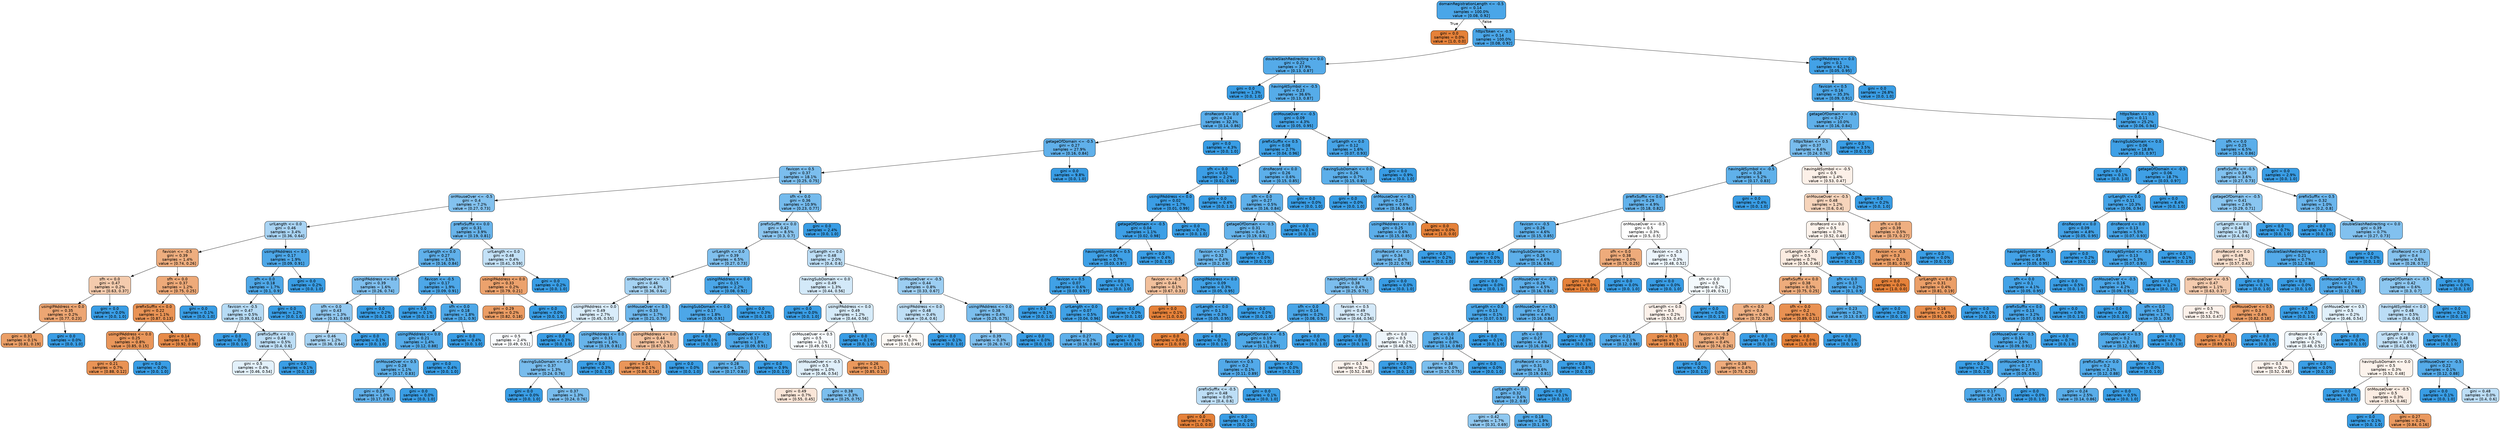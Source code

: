 digraph Tree {
node [shape=box, style="filled, rounded", color="black", fontname=helvetica] ;
edge [fontname=helvetica] ;
0 [label="domainRegistrationLength <= -0.5\ngini = 0.14\nsamples = 100.0%\nvalue = [0.08, 0.92]", fillcolor="#399de5e9"] ;
1 [label="gini = 0.0\nsamples = 0.0%\nvalue = [1.0, 0.0]", fillcolor="#e58139ff"] ;
0 -> 1 [labeldistance=2.5, labelangle=45, headlabel="True"] ;
2 [label="httpsToken <= -0.5\ngini = 0.14\nsamples = 100.0%\nvalue = [0.08, 0.92]", fillcolor="#399de5e9"] ;
0 -> 2 [labeldistance=2.5, labelangle=-45, headlabel="False"] ;
3 [label="doubleSlashRedirecting <= 0.0\ngini = 0.22\nsamples = 37.9%\nvalue = [0.13, 0.87]", fillcolor="#399de5da"] ;
2 -> 3 ;
4 [label="gini = 0.0\nsamples = 1.3%\nvalue = [0.0, 1.0]", fillcolor="#399de5ff"] ;
3 -> 4 ;
5 [label="havingAtSymbol <= -0.5\ngini = 0.23\nsamples = 36.6%\nvalue = [0.13, 0.87]", fillcolor="#399de5d9"] ;
3 -> 5 ;
6 [label="dnsRecord <= 0.0\ngini = 0.24\nsamples = 32.3%\nvalue = [0.14, 0.86]", fillcolor="#399de5d5"] ;
5 -> 6 ;
7 [label="getageOfDomain <= -0.5\ngini = 0.27\nsamples = 27.9%\nvalue = [0.16, 0.84]", fillcolor="#399de5cd"] ;
6 -> 7 ;
8 [label="favicon <= 0.5\ngini = 0.37\nsamples = 18.1%\nvalue = [0.25, 0.75]", fillcolor="#399de5aa"] ;
7 -> 8 ;
9 [label="onMouseOver <= -0.5\ngini = 0.4\nsamples = 7.2%\nvalue = [0.27, 0.73]", fillcolor="#399de59f"] ;
8 -> 9 ;
10 [label="urlLength <= 0.0\ngini = 0.46\nsamples = 3.4%\nvalue = [0.36, 0.64]", fillcolor="#399de56e"] ;
9 -> 10 ;
11 [label="favicon <= -0.5\ngini = 0.39\nsamples = 1.4%\nvalue = [0.74, 0.26]", fillcolor="#e58139a4"] ;
10 -> 11 ;
12 [label="sfh <= 0.0\ngini = 0.47\nsamples = 0.2%\nvalue = [0.63, 0.37]", fillcolor="#e5813969"] ;
11 -> 12 ;
13 [label="usingIPAddress <= 0.0\ngini = 0.35\nsamples = 0.2%\nvalue = [0.77, 0.23]", fillcolor="#e58139b4"] ;
12 -> 13 ;
14 [label="gini = 0.31\nsamples = 0.1%\nvalue = [0.81, 0.19]", fillcolor="#e58139c3"] ;
13 -> 14 ;
15 [label="gini = 0.0\nsamples = 0.0%\nvalue = [0.0, 1.0]", fillcolor="#399de5ff"] ;
13 -> 15 ;
16 [label="gini = 0.0\nsamples = 0.0%\nvalue = [0.0, 1.0]", fillcolor="#399de5ff"] ;
12 -> 16 ;
17 [label="sfh <= 0.0\ngini = 0.37\nsamples = 1.2%\nvalue = [0.75, 0.25]", fillcolor="#e58139ac"] ;
11 -> 17 ;
18 [label="prefixSuffix <= 0.0\ngini = 0.22\nsamples = 1.1%\nvalue = [0.87, 0.13]", fillcolor="#e58139da"] ;
17 -> 18 ;
19 [label="usingIPAddress <= 0.0\ngini = 0.25\nsamples = 0.8%\nvalue = [0.85, 0.15]", fillcolor="#e58139d3"] ;
18 -> 19 ;
20 [label="gini = 0.21\nsamples = 0.7%\nvalue = [0.88, 0.12]", fillcolor="#e58139db"] ;
19 -> 20 ;
21 [label="gini = 0.0\nsamples = 0.0%\nvalue = [0.0, 1.0]", fillcolor="#399de5ff"] ;
19 -> 21 ;
22 [label="gini = 0.14\nsamples = 0.3%\nvalue = [0.92, 0.08]", fillcolor="#e58139ea"] ;
18 -> 22 ;
23 [label="gini = 0.0\nsamples = 0.1%\nvalue = [0.0, 1.0]", fillcolor="#399de5ff"] ;
17 -> 23 ;
24 [label="usingIPAddress <= 0.0\ngini = 0.17\nsamples = 1.9%\nvalue = [0.09, 0.91]", fillcolor="#399de5e5"] ;
10 -> 24 ;
25 [label="sfh <= 0.0\ngini = 0.18\nsamples = 1.7%\nvalue = [0.1, 0.9]", fillcolor="#399de5e2"] ;
24 -> 25 ;
26 [label="favicon <= -0.5\ngini = 0.47\nsamples = 0.5%\nvalue = [0.39, 0.61]", fillcolor="#399de55e"] ;
25 -> 26 ;
27 [label="gini = 0.0\nsamples = 0.0%\nvalue = [0.0, 1.0]", fillcolor="#399de5ff"] ;
26 -> 27 ;
28 [label="prefixSuffix <= 0.0\ngini = 0.48\nsamples = 0.5%\nvalue = [0.4, 0.6]", fillcolor="#399de555"] ;
26 -> 28 ;
29 [label="gini = 0.5\nsamples = 0.4%\nvalue = [0.46, 0.54]", fillcolor="#399de524"] ;
28 -> 29 ;
30 [label="gini = 0.0\nsamples = 0.1%\nvalue = [0.0, 1.0]", fillcolor="#399de5ff"] ;
28 -> 30 ;
31 [label="gini = 0.0\nsamples = 1.2%\nvalue = [0.0, 1.0]", fillcolor="#399de5ff"] ;
25 -> 31 ;
32 [label="gini = 0.0\nsamples = 0.2%\nvalue = [0.0, 1.0]", fillcolor="#399de5ff"] ;
24 -> 32 ;
33 [label="prefixSuffix <= 0.0\ngini = 0.31\nsamples = 3.9%\nvalue = [0.19, 0.81]", fillcolor="#399de5c2"] ;
9 -> 33 ;
34 [label="urlLength <= 0.0\ngini = 0.27\nsamples = 3.5%\nvalue = [0.16, 0.84]", fillcolor="#399de5cd"] ;
33 -> 34 ;
35 [label="usingIPAddress <= 0.0\ngini = 0.39\nsamples = 1.6%\nvalue = [0.26, 0.74]", fillcolor="#399de5a5"] ;
34 -> 35 ;
36 [label="sfh <= 0.0\ngini = 0.43\nsamples = 1.3%\nvalue = [0.31, 0.69]", fillcolor="#399de58c"] ;
35 -> 36 ;
37 [label="gini = 0.46\nsamples = 1.2%\nvalue = [0.36, 0.64]", fillcolor="#399de571"] ;
36 -> 37 ;
38 [label="gini = 0.0\nsamples = 0.1%\nvalue = [0.0, 1.0]", fillcolor="#399de5ff"] ;
36 -> 38 ;
39 [label="gini = 0.0\nsamples = 0.2%\nvalue = [0.0, 1.0]", fillcolor="#399de5ff"] ;
35 -> 39 ;
40 [label="favicon <= -0.5\ngini = 0.17\nsamples = 1.9%\nvalue = [0.09, 0.91]", fillcolor="#399de5e5"] ;
34 -> 40 ;
41 [label="gini = 0.0\nsamples = 0.1%\nvalue = [0.0, 1.0]", fillcolor="#399de5ff"] ;
40 -> 41 ;
42 [label="sfh <= 0.0\ngini = 0.18\nsamples = 1.8%\nvalue = [0.1, 0.9]", fillcolor="#399de5e3"] ;
40 -> 42 ;
43 [label="usingIPAddress <= 0.0\ngini = 0.21\nsamples = 1.4%\nvalue = [0.12, 0.88]", fillcolor="#399de5db"] ;
42 -> 43 ;
44 [label="onMouseOver <= 0.5\ngini = 0.28\nsamples = 1.1%\nvalue = [0.17, 0.83]", fillcolor="#399de5cc"] ;
43 -> 44 ;
45 [label="gini = 0.29\nsamples = 1.0%\nvalue = [0.17, 0.83]", fillcolor="#399de5ca"] ;
44 -> 45 ;
46 [label="gini = 0.0\nsamples = 0.0%\nvalue = [0.0, 1.0]", fillcolor="#399de5ff"] ;
44 -> 46 ;
47 [label="gini = 0.0\nsamples = 0.4%\nvalue = [0.0, 1.0]", fillcolor="#399de5ff"] ;
43 -> 47 ;
48 [label="gini = 0.0\nsamples = 0.4%\nvalue = [0.0, 1.0]", fillcolor="#399de5ff"] ;
42 -> 48 ;
49 [label="urlLength <= 0.0\ngini = 0.48\nsamples = 0.4%\nvalue = [0.41, 0.59]", fillcolor="#399de54d"] ;
33 -> 49 ;
50 [label="usingIPAddress <= 0.0\ngini = 0.33\nsamples = 0.2%\nvalue = [0.79, 0.21]", fillcolor="#e58139bc"] ;
49 -> 50 ;
51 [label="gini = 0.29\nsamples = 0.2%\nvalue = [0.82, 0.18]", fillcolor="#e58139c8"] ;
50 -> 51 ;
52 [label="gini = 0.0\nsamples = 0.0%\nvalue = [0.0, 1.0]", fillcolor="#399de5ff"] ;
50 -> 52 ;
53 [label="gini = 0.0\nsamples = 0.2%\nvalue = [0.0, 1.0]", fillcolor="#399de5ff"] ;
49 -> 53 ;
54 [label="sfh <= 0.0\ngini = 0.36\nsamples = 10.9%\nvalue = [0.23, 0.77]", fillcolor="#399de5b1"] ;
8 -> 54 ;
55 [label="prefixSuffix <= 0.0\ngini = 0.42\nsamples = 8.5%\nvalue = [0.3, 0.7]", fillcolor="#399de594"] ;
54 -> 55 ;
56 [label="urlLength <= 0.0\ngini = 0.39\nsamples = 6.5%\nvalue = [0.27, 0.73]", fillcolor="#399de5a3"] ;
55 -> 56 ;
57 [label="onMouseOver <= -0.5\ngini = 0.46\nsamples = 4.3%\nvalue = [0.36, 0.64]", fillcolor="#399de572"] ;
56 -> 57 ;
58 [label="usingIPAddress <= 0.0\ngini = 0.49\nsamples = 2.7%\nvalue = [0.45, 0.55]", fillcolor="#399de530"] ;
57 -> 58 ;
59 [label="gini = 0.5\nsamples = 2.4%\nvalue = [0.49, 0.51]", fillcolor="#399de506"] ;
58 -> 59 ;
60 [label="gini = 0.0\nsamples = 0.3%\nvalue = [0.0, 1.0]", fillcolor="#399de5ff"] ;
58 -> 60 ;
61 [label="onMouseOver <= 0.5\ngini = 0.33\nsamples = 1.7%\nvalue = [0.21, 0.79]", fillcolor="#399de5ba"] ;
57 -> 61 ;
62 [label="usingIPAddress <= 0.0\ngini = 0.31\nsamples = 1.6%\nvalue = [0.19, 0.81]", fillcolor="#399de5c2"] ;
61 -> 62 ;
63 [label="havingSubDomain <= 0.0\ngini = 0.37\nsamples = 1.3%\nvalue = [0.24, 0.76]", fillcolor="#399de5ad"] ;
62 -> 63 ;
64 [label="gini = 0.0\nsamples = 0.0%\nvalue = [0.0, 1.0]", fillcolor="#399de5ff"] ;
63 -> 64 ;
65 [label="gini = 0.37\nsamples = 1.3%\nvalue = [0.24, 0.76]", fillcolor="#399de5ad"] ;
63 -> 65 ;
66 [label="gini = 0.0\nsamples = 0.3%\nvalue = [0.0, 1.0]", fillcolor="#399de5ff"] ;
62 -> 66 ;
67 [label="usingIPAddress <= 0.0\ngini = 0.44\nsamples = 0.1%\nvalue = [0.67, 0.33]", fillcolor="#e581397f"] ;
61 -> 67 ;
68 [label="gini = 0.24\nsamples = 0.1%\nvalue = [0.86, 0.14]", fillcolor="#e58139d4"] ;
67 -> 68 ;
69 [label="gini = 0.0\nsamples = 0.0%\nvalue = [0.0, 1.0]", fillcolor="#399de5ff"] ;
67 -> 69 ;
70 [label="usingIPAddress <= 0.0\ngini = 0.15\nsamples = 2.2%\nvalue = [0.08, 0.92]", fillcolor="#399de5e9"] ;
56 -> 70 ;
71 [label="havingSubDomain <= 0.0\ngini = 0.17\nsamples = 1.8%\nvalue = [0.09, 0.91]", fillcolor="#399de5e5"] ;
70 -> 71 ;
72 [label="gini = 0.0\nsamples = 0.0%\nvalue = [0.0, 1.0]", fillcolor="#399de5ff"] ;
71 -> 72 ;
73 [label="onMouseOver <= -0.5\ngini = 0.17\nsamples = 1.8%\nvalue = [0.09, 0.91]", fillcolor="#399de5e4"] ;
71 -> 73 ;
74 [label="gini = 0.28\nsamples = 1.0%\nvalue = [0.17, 0.83]", fillcolor="#399de5cc"] ;
73 -> 74 ;
75 [label="gini = 0.0\nsamples = 0.9%\nvalue = [0.0, 1.0]", fillcolor="#399de5ff"] ;
73 -> 75 ;
76 [label="gini = 0.0\nsamples = 0.3%\nvalue = [0.0, 1.0]", fillcolor="#399de5ff"] ;
70 -> 76 ;
77 [label="urlLength <= 0.0\ngini = 0.48\nsamples = 2.0%\nvalue = [0.4, 0.6]", fillcolor="#399de555"] ;
55 -> 77 ;
78 [label="havingSubDomain <= 0.0\ngini = 0.49\nsamples = 1.3%\nvalue = [0.44, 0.56]", fillcolor="#399de538"] ;
77 -> 78 ;
79 [label="gini = 0.0\nsamples = 0.0%\nvalue = [0.0, 1.0]", fillcolor="#399de5ff"] ;
78 -> 79 ;
80 [label="usingIPAddress <= 0.0\ngini = 0.49\nsamples = 1.2%\nvalue = [0.44, 0.56]", fillcolor="#399de534"] ;
78 -> 80 ;
81 [label="onMouseOver <= 0.5\ngini = 0.5\nsamples = 1.1%\nvalue = [0.49, 0.51]", fillcolor="#399de50a"] ;
80 -> 81 ;
82 [label="onMouseOver <= -0.5\ngini = 0.5\nsamples = 1.0%\nvalue = [0.46, 0.54]", fillcolor="#399de529"] ;
81 -> 82 ;
83 [label="gini = 0.49\nsamples = 0.7%\nvalue = [0.55, 0.45]", fillcolor="#e5813931"] ;
82 -> 83 ;
84 [label="gini = 0.38\nsamples = 0.3%\nvalue = [0.25, 0.75]", fillcolor="#399de5aa"] ;
82 -> 84 ;
85 [label="gini = 0.26\nsamples = 0.1%\nvalue = [0.85, 0.15]", fillcolor="#e58139d1"] ;
81 -> 85 ;
86 [label="gini = 0.0\nsamples = 0.1%\nvalue = [0.0, 1.0]", fillcolor="#399de5ff"] ;
80 -> 86 ;
87 [label="onMouseOver <= -0.5\ngini = 0.44\nsamples = 0.8%\nvalue = [0.33, 0.67]", fillcolor="#399de57f"] ;
77 -> 87 ;
88 [label="usingIPAddress <= 0.0\ngini = 0.48\nsamples = 0.4%\nvalue = [0.4, 0.6]", fillcolor="#399de552"] ;
87 -> 88 ;
89 [label="gini = 0.5\nsamples = 0.3%\nvalue = [0.51, 0.49]", fillcolor="#e581390c"] ;
88 -> 89 ;
90 [label="gini = 0.0\nsamples = 0.1%\nvalue = [0.0, 1.0]", fillcolor="#399de5ff"] ;
88 -> 90 ;
91 [label="usingIPAddress <= 0.0\ngini = 0.38\nsamples = 0.4%\nvalue = [0.25, 0.75]", fillcolor="#399de5aa"] ;
87 -> 91 ;
92 [label="gini = 0.39\nsamples = 0.3%\nvalue = [0.26, 0.74]", fillcolor="#399de5a5"] ;
91 -> 92 ;
93 [label="gini = 0.0\nsamples = 0.0%\nvalue = [0.0, 1.0]", fillcolor="#399de5ff"] ;
91 -> 93 ;
94 [label="gini = 0.0\nsamples = 2.4%\nvalue = [0.0, 1.0]", fillcolor="#399de5ff"] ;
54 -> 94 ;
95 [label="gini = 0.0\nsamples = 9.8%\nvalue = [0.0, 1.0]", fillcolor="#399de5ff"] ;
7 -> 95 ;
96 [label="gini = 0.0\nsamples = 4.3%\nvalue = [0.0, 1.0]", fillcolor="#399de5ff"] ;
6 -> 96 ;
97 [label="onMouseOver <= -0.5\ngini = 0.09\nsamples = 4.3%\nvalue = [0.05, 0.95]", fillcolor="#399de5f2"] ;
5 -> 97 ;
98 [label="prefixSuffix <= 0.5\ngini = 0.08\nsamples = 2.7%\nvalue = [0.04, 0.96]", fillcolor="#399de5f5"] ;
97 -> 98 ;
99 [label="sfh <= 0.0\ngini = 0.02\nsamples = 2.2%\nvalue = [0.01, 0.99]", fillcolor="#399de5fc"] ;
98 -> 99 ;
100 [label="usingIPAddress <= 0.0\ngini = 0.02\nsamples = 1.7%\nvalue = [0.01, 0.99]", fillcolor="#399de5fc"] ;
99 -> 100 ;
101 [label="getageOfDomain <= -0.5\ngini = 0.04\nsamples = 1.1%\nvalue = [0.02, 0.98]", fillcolor="#399de5fa"] ;
100 -> 101 ;
102 [label="havingAtSymbol <= 0.5\ngini = 0.06\nsamples = 0.7%\nvalue = [0.03, 0.97]", fillcolor="#399de5f7"] ;
101 -> 102 ;
103 [label="favicon <= 0.5\ngini = 0.07\nsamples = 0.6%\nvalue = [0.03, 0.97]", fillcolor="#399de5f6"] ;
102 -> 103 ;
104 [label="gini = 0.0\nsamples = 0.1%\nvalue = [0.0, 1.0]", fillcolor="#399de5ff"] ;
103 -> 104 ;
105 [label="urlLength <= 0.0\ngini = 0.07\nsamples = 0.5%\nvalue = [0.04, 0.96]", fillcolor="#399de5f5"] ;
103 -> 105 ;
106 [label="gini = 0.27\nsamples = 0.2%\nvalue = [0.16, 0.84]", fillcolor="#399de5cf"] ;
105 -> 106 ;
107 [label="gini = 0.0\nsamples = 0.4%\nvalue = [0.0, 1.0]", fillcolor="#399de5ff"] ;
105 -> 107 ;
108 [label="gini = 0.0\nsamples = 0.1%\nvalue = [0.0, 1.0]", fillcolor="#399de5ff"] ;
102 -> 108 ;
109 [label="gini = 0.0\nsamples = 0.4%\nvalue = [0.0, 1.0]", fillcolor="#399de5ff"] ;
101 -> 109 ;
110 [label="gini = 0.0\nsamples = 0.7%\nvalue = [0.0, 1.0]", fillcolor="#399de5ff"] ;
100 -> 110 ;
111 [label="gini = 0.0\nsamples = 0.4%\nvalue = [0.0, 1.0]", fillcolor="#399de5ff"] ;
99 -> 111 ;
112 [label="dnsRecord <= 0.0\ngini = 0.26\nsamples = 0.6%\nvalue = [0.15, 0.85]", fillcolor="#399de5d1"] ;
98 -> 112 ;
113 [label="sfh <= 0.0\ngini = 0.27\nsamples = 0.5%\nvalue = [0.16, 0.84]", fillcolor="#399de5ce"] ;
112 -> 113 ;
114 [label="getageOfDomain <= -0.5\ngini = 0.31\nsamples = 0.4%\nvalue = [0.19, 0.81]", fillcolor="#399de5c3"] ;
113 -> 114 ;
115 [label="favicon <= 0.5\ngini = 0.32\nsamples = 0.4%\nvalue = [0.2, 0.8]", fillcolor="#399de5be"] ;
114 -> 115 ;
116 [label="favicon <= -0.5\ngini = 0.44\nsamples = 0.1%\nvalue = [0.67, 0.33]", fillcolor="#e581397f"] ;
115 -> 116 ;
117 [label="gini = 0.0\nsamples = 0.0%\nvalue = [0.0, 1.0]", fillcolor="#399de5ff"] ;
116 -> 117 ;
118 [label="gini = 0.0\nsamples = 0.1%\nvalue = [1.0, 0.0]", fillcolor="#e58139ff"] ;
116 -> 118 ;
119 [label="usingIPAddress <= 0.0\ngini = 0.09\nsamples = 0.3%\nvalue = [0.05, 0.95]", fillcolor="#399de5f3"] ;
115 -> 119 ;
120 [label="urlLength <= 0.0\ngini = 0.1\nsamples = 0.3%\nvalue = [0.05, 0.95]", fillcolor="#399de5f1"] ;
119 -> 120 ;
121 [label="gini = 0.0\nsamples = 0.0%\nvalue = [1.0, 0.0]", fillcolor="#e58139ff"] ;
120 -> 121 ;
122 [label="gini = 0.0\nsamples = 0.2%\nvalue = [0.0, 1.0]", fillcolor="#399de5ff"] ;
120 -> 122 ;
123 [label="gini = 0.0\nsamples = 0.0%\nvalue = [0.0, 1.0]", fillcolor="#399de5ff"] ;
119 -> 123 ;
124 [label="gini = 0.0\nsamples = 0.0%\nvalue = [0.0, 1.0]", fillcolor="#399de5ff"] ;
114 -> 124 ;
125 [label="gini = 0.0\nsamples = 0.1%\nvalue = [0.0, 1.0]", fillcolor="#399de5ff"] ;
113 -> 125 ;
126 [label="gini = 0.0\nsamples = 0.0%\nvalue = [0.0, 1.0]", fillcolor="#399de5ff"] ;
112 -> 126 ;
127 [label="urlLength <= 0.0\ngini = 0.12\nsamples = 1.6%\nvalue = [0.07, 0.93]", fillcolor="#399de5ed"] ;
97 -> 127 ;
128 [label="havingSubDomain <= 0.0\ngini = 0.26\nsamples = 0.7%\nvalue = [0.15, 0.85]", fillcolor="#399de5d1"] ;
127 -> 128 ;
129 [label="gini = 0.0\nsamples = 0.0%\nvalue = [0.0, 1.0]", fillcolor="#399de5ff"] ;
128 -> 129 ;
130 [label="onMouseOver <= 0.5\ngini = 0.27\nsamples = 0.6%\nvalue = [0.16, 0.84]", fillcolor="#399de5cf"] ;
128 -> 130 ;
131 [label="usingIPAddress <= 0.0\ngini = 0.25\nsamples = 0.6%\nvalue = [0.15, 0.85]", fillcolor="#399de5d2"] ;
130 -> 131 ;
132 [label="dnsRecord <= 0.0\ngini = 0.34\nsamples = 0.4%\nvalue = [0.22, 0.78]", fillcolor="#399de5b8"] ;
131 -> 132 ;
133 [label="havingAtSymbol <= 0.5\ngini = 0.38\nsamples = 0.4%\nvalue = [0.25, 0.75]", fillcolor="#399de5a8"] ;
132 -> 133 ;
134 [label="sfh <= 0.0\ngini = 0.14\nsamples = 0.2%\nvalue = [0.08, 0.92]", fillcolor="#399de5ea"] ;
133 -> 134 ;
135 [label="getageOfDomain <= -0.5\ngini = 0.19\nsamples = 0.2%\nvalue = [0.11, 0.89]", fillcolor="#399de5e1"] ;
134 -> 135 ;
136 [label="favicon <= 0.5\ngini = 0.2\nsamples = 0.1%\nvalue = [0.11, 0.89]", fillcolor="#399de5df"] ;
135 -> 136 ;
137 [label="prefixSuffix <= -0.5\ngini = 0.48\nsamples = 0.0%\nvalue = [0.4, 0.6]", fillcolor="#399de555"] ;
136 -> 137 ;
138 [label="gini = 0.0\nsamples = 0.0%\nvalue = [1.0, 0.0]", fillcolor="#e58139ff"] ;
137 -> 138 ;
139 [label="gini = 0.0\nsamples = 0.0%\nvalue = [0.0, 1.0]", fillcolor="#399de5ff"] ;
137 -> 139 ;
140 [label="gini = 0.0\nsamples = 0.1%\nvalue = [0.0, 1.0]", fillcolor="#399de5ff"] ;
136 -> 140 ;
141 [label="gini = 0.0\nsamples = 0.0%\nvalue = [0.0, 1.0]", fillcolor="#399de5ff"] ;
135 -> 141 ;
142 [label="gini = 0.0\nsamples = 0.0%\nvalue = [0.0, 1.0]", fillcolor="#399de5ff"] ;
134 -> 142 ;
143 [label="favicon <= 0.5\ngini = 0.49\nsamples = 0.2%\nvalue = [0.44, 0.56]", fillcolor="#399de537"] ;
133 -> 143 ;
144 [label="gini = 0.0\nsamples = 0.0%\nvalue = [0.0, 1.0]", fillcolor="#399de5ff"] ;
143 -> 144 ;
145 [label="sfh <= 0.0\ngini = 0.5\nsamples = 0.2%\nvalue = [0.48, 0.52]", fillcolor="#399de515"] ;
143 -> 145 ;
146 [label="gini = 0.5\nsamples = 0.1%\nvalue = [0.52, 0.48]", fillcolor="#e5813917"] ;
145 -> 146 ;
147 [label="gini = 0.0\nsamples = 0.0%\nvalue = [0.0, 1.0]", fillcolor="#399de5ff"] ;
145 -> 147 ;
148 [label="gini = 0.0\nsamples = 0.0%\nvalue = [0.0, 1.0]", fillcolor="#399de5ff"] ;
132 -> 148 ;
149 [label="gini = 0.0\nsamples = 0.2%\nvalue = [0.0, 1.0]", fillcolor="#399de5ff"] ;
131 -> 149 ;
150 [label="gini = 0.0\nsamples = 0.0%\nvalue = [1.0, 0.0]", fillcolor="#e58139ff"] ;
130 -> 150 ;
151 [label="gini = 0.0\nsamples = 0.9%\nvalue = [0.0, 1.0]", fillcolor="#399de5ff"] ;
127 -> 151 ;
152 [label="usingIPAddress <= 0.0\ngini = 0.1\nsamples = 62.1%\nvalue = [0.05, 0.95]", fillcolor="#399de5f2"] ;
2 -> 152 ;
153 [label="favicon <= 0.5\ngini = 0.16\nsamples = 35.3%\nvalue = [0.09, 0.91]", fillcolor="#399de5e6"] ;
152 -> 153 ;
154 [label="getageOfDomain <= -0.5\ngini = 0.27\nsamples = 10.0%\nvalue = [0.16, 0.84]", fillcolor="#399de5ce"] ;
153 -> 154 ;
155 [label="httpsToken <= 0.5\ngini = 0.37\nsamples = 6.6%\nvalue = [0.24, 0.76]", fillcolor="#399de5ae"] ;
154 -> 155 ;
156 [label="havingAtSymbol <= -0.5\ngini = 0.28\nsamples = 5.2%\nvalue = [0.17, 0.83]", fillcolor="#399de5cc"] ;
155 -> 156 ;
157 [label="prefixSuffix <= 0.0\ngini = 0.29\nsamples = 4.9%\nvalue = [0.18, 0.82]", fillcolor="#399de5c8"] ;
156 -> 157 ;
158 [label="favicon <= -0.5\ngini = 0.26\nsamples = 4.6%\nvalue = [0.15, 0.85]", fillcolor="#399de5d0"] ;
157 -> 158 ;
159 [label="gini = 0.0\nsamples = 0.0%\nvalue = [0.0, 1.0]", fillcolor="#399de5ff"] ;
158 -> 159 ;
160 [label="havingSubDomain <= 0.0\ngini = 0.26\nsamples = 4.6%\nvalue = [0.16, 0.84]", fillcolor="#399de5d0"] ;
158 -> 160 ;
161 [label="gini = 0.0\nsamples = 0.0%\nvalue = [0.0, 1.0]", fillcolor="#399de5ff"] ;
160 -> 161 ;
162 [label="onMouseOver <= -0.5\ngini = 0.26\nsamples = 4.5%\nvalue = [0.16, 0.84]", fillcolor="#399de5cf"] ;
160 -> 162 ;
163 [label="urlLength <= 0.0\ngini = 0.13\nsamples = 0.1%\nvalue = [0.07, 0.93]", fillcolor="#399de5eb"] ;
162 -> 163 ;
164 [label="sfh <= 0.0\ngini = 0.24\nsamples = 0.0%\nvalue = [0.14, 0.86]", fillcolor="#399de5d4"] ;
163 -> 164 ;
165 [label="gini = 0.38\nsamples = 0.0%\nvalue = [0.25, 0.75]", fillcolor="#399de5aa"] ;
164 -> 165 ;
166 [label="gini = 0.0\nsamples = 0.0%\nvalue = [0.0, 1.0]", fillcolor="#399de5ff"] ;
164 -> 166 ;
167 [label="gini = 0.0\nsamples = 0.1%\nvalue = [0.0, 1.0]", fillcolor="#399de5ff"] ;
163 -> 167 ;
168 [label="onMouseOver <= 0.5\ngini = 0.27\nsamples = 4.4%\nvalue = [0.16, 0.84]", fillcolor="#399de5cf"] ;
162 -> 168 ;
169 [label="sfh <= 0.0\ngini = 0.27\nsamples = 4.4%\nvalue = [0.16, 0.84]", fillcolor="#399de5cf"] ;
168 -> 169 ;
170 [label="dnsRecord <= 0.0\ngini = 0.31\nsamples = 3.6%\nvalue = [0.19, 0.81]", fillcolor="#399de5c2"] ;
169 -> 170 ;
171 [label="urlLength <= 0.0\ngini = 0.32\nsamples = 3.6%\nvalue = [0.2, 0.8]", fillcolor="#399de5c0"] ;
170 -> 171 ;
172 [label="gini = 0.42\nsamples = 1.7%\nvalue = [0.31, 0.69]", fillcolor="#399de58f"] ;
171 -> 172 ;
173 [label="gini = 0.18\nsamples = 1.9%\nvalue = [0.1, 0.9]", fillcolor="#399de5e2"] ;
171 -> 173 ;
174 [label="gini = 0.0\nsamples = 0.1%\nvalue = [0.0, 1.0]", fillcolor="#399de5ff"] ;
170 -> 174 ;
175 [label="gini = 0.0\nsamples = 0.8%\nvalue = [0.0, 1.0]", fillcolor="#399de5ff"] ;
169 -> 175 ;
176 [label="gini = 0.0\nsamples = 0.0%\nvalue = [0.0, 1.0]", fillcolor="#399de5ff"] ;
168 -> 176 ;
177 [label="onMouseOver <= -0.5\ngini = 0.5\nsamples = 0.3%\nvalue = [0.5, 0.5]", fillcolor="#e5813900"] ;
157 -> 177 ;
178 [label="sfh <= 0.0\ngini = 0.38\nsamples = 0.0%\nvalue = [0.75, 0.25]", fillcolor="#e58139aa"] ;
177 -> 178 ;
179 [label="gini = 0.0\nsamples = 0.0%\nvalue = [1.0, 0.0]", fillcolor="#e58139ff"] ;
178 -> 179 ;
180 [label="gini = 0.0\nsamples = 0.0%\nvalue = [0.0, 1.0]", fillcolor="#399de5ff"] ;
178 -> 180 ;
181 [label="favicon <= -0.5\ngini = 0.5\nsamples = 0.3%\nvalue = [0.48, 0.52]", fillcolor="#399de518"] ;
177 -> 181 ;
182 [label="gini = 0.0\nsamples = 0.0%\nvalue = [0.0, 1.0]", fillcolor="#399de5ff"] ;
181 -> 182 ;
183 [label="sfh <= 0.0\ngini = 0.5\nsamples = 0.2%\nvalue = [0.49, 0.51]", fillcolor="#399de50d"] ;
181 -> 183 ;
184 [label="urlLength <= 0.0\ngini = 0.5\nsamples = 0.2%\nvalue = [0.53, 0.47]", fillcolor="#e581391b"] ;
183 -> 184 ;
185 [label="gini = 0.21\nsamples = 0.1%\nvalue = [0.12, 0.88]", fillcolor="#399de5dd"] ;
184 -> 185 ;
186 [label="gini = 0.19\nsamples = 0.1%\nvalue = [0.89, 0.11]", fillcolor="#e58139e1"] ;
184 -> 186 ;
187 [label="gini = 0.0\nsamples = 0.0%\nvalue = [0.0, 1.0]", fillcolor="#399de5ff"] ;
183 -> 187 ;
188 [label="gini = 0.0\nsamples = 0.4%\nvalue = [0.0, 1.0]", fillcolor="#399de5ff"] ;
156 -> 188 ;
189 [label="havingAtSymbol <= -0.5\ngini = 0.5\nsamples = 1.4%\nvalue = [0.53, 0.47]", fillcolor="#e581391d"] ;
155 -> 189 ;
190 [label="onMouseOver <= -0.5\ngini = 0.48\nsamples = 1.2%\nvalue = [0.6, 0.4]", fillcolor="#e5813957"] ;
189 -> 190 ;
191 [label="dnsRecord <= 0.0\ngini = 0.5\nsamples = 0.7%\nvalue = [0.52, 0.48]", fillcolor="#e5813918"] ;
190 -> 191 ;
192 [label="urlLength <= 0.0\ngini = 0.5\nsamples = 0.7%\nvalue = [0.54, 0.46]", fillcolor="#e5813926"] ;
191 -> 192 ;
193 [label="prefixSuffix <= 0.0\ngini = 0.38\nsamples = 0.5%\nvalue = [0.75, 0.25]", fillcolor="#e58139a8"] ;
192 -> 193 ;
194 [label="sfh <= 0.0\ngini = 0.4\nsamples = 0.4%\nvalue = [0.72, 0.28]", fillcolor="#e581399e"] ;
193 -> 194 ;
195 [label="favicon <= -0.5\ngini = 0.39\nsamples = 0.4%\nvalue = [0.74, 0.26]", fillcolor="#e58139a4"] ;
194 -> 195 ;
196 [label="gini = 0.0\nsamples = 0.0%\nvalue = [0.0, 1.0]", fillcolor="#399de5ff"] ;
195 -> 196 ;
197 [label="gini = 0.38\nsamples = 0.4%\nvalue = [0.75, 0.25]", fillcolor="#e58139aa"] ;
195 -> 197 ;
198 [label="gini = 0.0\nsamples = 0.0%\nvalue = [0.0, 1.0]", fillcolor="#399de5ff"] ;
194 -> 198 ;
199 [label="sfh <= 0.0\ngini = 0.2\nsamples = 0.1%\nvalue = [0.89, 0.11]", fillcolor="#e58139df"] ;
193 -> 199 ;
200 [label="gini = 0.0\nsamples = 0.0%\nvalue = [1.0, 0.0]", fillcolor="#e58139ff"] ;
199 -> 200 ;
201 [label="gini = 0.0\nsamples = 0.0%\nvalue = [0.0, 1.0]", fillcolor="#399de5ff"] ;
199 -> 201 ;
202 [label="sfh <= 0.0\ngini = 0.17\nsamples = 0.2%\nvalue = [0.1, 0.9]", fillcolor="#399de5e4"] ;
192 -> 202 ;
203 [label="gini = 0.23\nsamples = 0.2%\nvalue = [0.13, 0.87]", fillcolor="#399de5d9"] ;
202 -> 203 ;
204 [label="gini = 0.0\nsamples = 0.0%\nvalue = [0.0, 1.0]", fillcolor="#399de5ff"] ;
202 -> 204 ;
205 [label="gini = 0.0\nsamples = 0.0%\nvalue = [0.0, 1.0]", fillcolor="#399de5ff"] ;
191 -> 205 ;
206 [label="sfh <= 0.0\ngini = 0.39\nsamples = 0.5%\nvalue = [0.73, 0.27]", fillcolor="#e58139a2"] ;
190 -> 206 ;
207 [label="favicon <= -0.5\ngini = 0.3\nsamples = 0.5%\nvalue = [0.81, 0.19]", fillcolor="#e58139c5"] ;
206 -> 207 ;
208 [label="gini = 0.0\nsamples = 0.0%\nvalue = [1.0, 0.0]", fillcolor="#e58139ff"] ;
207 -> 208 ;
209 [label="urlLength <= 0.0\ngini = 0.31\nsamples = 0.4%\nvalue = [0.81, 0.19]", fillcolor="#e58139c2"] ;
207 -> 209 ;
210 [label="gini = 0.16\nsamples = 0.4%\nvalue = [0.91, 0.09]", fillcolor="#e58139e7"] ;
209 -> 210 ;
211 [label="gini = 0.0\nsamples = 0.0%\nvalue = [0.0, 1.0]", fillcolor="#399de5ff"] ;
209 -> 211 ;
212 [label="gini = 0.0\nsamples = 0.0%\nvalue = [0.0, 1.0]", fillcolor="#399de5ff"] ;
206 -> 212 ;
213 [label="gini = 0.0\nsamples = 0.2%\nvalue = [0.0, 1.0]", fillcolor="#399de5ff"] ;
189 -> 213 ;
214 [label="gini = 0.0\nsamples = 3.5%\nvalue = [0.0, 1.0]", fillcolor="#399de5ff"] ;
154 -> 214 ;
215 [label="httpsToken <= 0.5\ngini = 0.11\nsamples = 25.2%\nvalue = [0.06, 0.94]", fillcolor="#399de5ef"] ;
153 -> 215 ;
216 [label="havingSubDomain <= 0.0\ngini = 0.06\nsamples = 18.8%\nvalue = [0.03, 0.97]", fillcolor="#399de5f7"] ;
215 -> 216 ;
217 [label="gini = 0.0\nsamples = 0.1%\nvalue = [0.0, 1.0]", fillcolor="#399de5ff"] ;
216 -> 217 ;
218 [label="getageOfDomain <= -0.5\ngini = 0.06\nsamples = 18.7%\nvalue = [0.03, 0.97]", fillcolor="#399de5f7"] ;
216 -> 218 ;
219 [label="urlLength <= 0.0\ngini = 0.11\nsamples = 10.3%\nvalue = [0.06, 0.94]", fillcolor="#399de5ef"] ;
218 -> 219 ;
220 [label="dnsRecord <= 0.0\ngini = 0.09\nsamples = 4.8%\nvalue = [0.05, 0.95]", fillcolor="#399de5f2"] ;
219 -> 220 ;
221 [label="havingAtSymbol <= -0.5\ngini = 0.09\nsamples = 4.6%\nvalue = [0.05, 0.95]", fillcolor="#399de5f2"] ;
220 -> 221 ;
222 [label="sfh <= 0.0\ngini = 0.1\nsamples = 4.1%\nvalue = [0.05, 0.95]", fillcolor="#399de5f0"] ;
221 -> 222 ;
223 [label="prefixSuffix <= 0.0\ngini = 0.13\nsamples = 3.2%\nvalue = [0.07, 0.93]", fillcolor="#399de5ec"] ;
222 -> 223 ;
224 [label="onMouseOver <= -0.5\ngini = 0.16\nsamples = 2.5%\nvalue = [0.09, 0.91]", fillcolor="#399de5e7"] ;
223 -> 224 ;
225 [label="gini = 0.0\nsamples = 0.2%\nvalue = [0.0, 1.0]", fillcolor="#399de5ff"] ;
224 -> 225 ;
226 [label="onMouseOver <= 0.5\ngini = 0.17\nsamples = 2.4%\nvalue = [0.09, 0.91]", fillcolor="#399de5e5"] ;
224 -> 226 ;
227 [label="gini = 0.17\nsamples = 2.4%\nvalue = [0.09, 0.91]", fillcolor="#399de5e5"] ;
226 -> 227 ;
228 [label="gini = 0.0\nsamples = 0.0%\nvalue = [0.0, 1.0]", fillcolor="#399de5ff"] ;
226 -> 228 ;
229 [label="gini = 0.0\nsamples = 0.7%\nvalue = [0.0, 1.0]", fillcolor="#399de5ff"] ;
223 -> 229 ;
230 [label="gini = 0.0\nsamples = 0.9%\nvalue = [0.0, 1.0]", fillcolor="#399de5ff"] ;
222 -> 230 ;
231 [label="gini = 0.0\nsamples = 0.5%\nvalue = [0.0, 1.0]", fillcolor="#399de5ff"] ;
221 -> 231 ;
232 [label="gini = 0.0\nsamples = 0.2%\nvalue = [0.0, 1.0]", fillcolor="#399de5ff"] ;
220 -> 232 ;
233 [label="dnsRecord <= 0.0\ngini = 0.13\nsamples = 5.5%\nvalue = [0.07, 0.93]", fillcolor="#399de5ed"] ;
219 -> 233 ;
234 [label="havingAtSymbol <= -0.5\ngini = 0.13\nsamples = 5.3%\nvalue = [0.07, 0.93]", fillcolor="#399de5ec"] ;
233 -> 234 ;
235 [label="onMouseOver <= -0.5\ngini = 0.16\nsamples = 4.2%\nvalue = [0.09, 0.91]", fillcolor="#399de5e7"] ;
234 -> 235 ;
236 [label="gini = 0.0\nsamples = 0.4%\nvalue = [0.0, 1.0]", fillcolor="#399de5ff"] ;
235 -> 236 ;
237 [label="sfh <= 0.0\ngini = 0.17\nsamples = 3.7%\nvalue = [0.1, 0.9]", fillcolor="#399de5e4"] ;
235 -> 237 ;
238 [label="onMouseOver <= 0.5\ngini = 0.2\nsamples = 3.1%\nvalue = [0.12, 0.88]", fillcolor="#399de5de"] ;
237 -> 238 ;
239 [label="prefixSuffix <= 0.0\ngini = 0.2\nsamples = 3.1%\nvalue = [0.12, 0.88]", fillcolor="#399de5de"] ;
238 -> 239 ;
240 [label="gini = 0.24\nsamples = 2.5%\nvalue = [0.14, 0.86]", fillcolor="#399de5d6"] ;
239 -> 240 ;
241 [label="gini = 0.0\nsamples = 0.5%\nvalue = [0.0, 1.0]", fillcolor="#399de5ff"] ;
239 -> 241 ;
242 [label="gini = 0.0\nsamples = 0.0%\nvalue = [0.0, 1.0]", fillcolor="#399de5ff"] ;
238 -> 242 ;
243 [label="gini = 0.0\nsamples = 0.7%\nvalue = [0.0, 1.0]", fillcolor="#399de5ff"] ;
237 -> 243 ;
244 [label="gini = 0.0\nsamples = 1.2%\nvalue = [0.0, 1.0]", fillcolor="#399de5ff"] ;
234 -> 244 ;
245 [label="gini = 0.0\nsamples = 0.1%\nvalue = [0.0, 1.0]", fillcolor="#399de5ff"] ;
233 -> 245 ;
246 [label="gini = 0.0\nsamples = 8.4%\nvalue = [0.0, 1.0]", fillcolor="#399de5ff"] ;
218 -> 246 ;
247 [label="sfh <= 0.0\ngini = 0.25\nsamples = 6.5%\nvalue = [0.14, 0.86]", fillcolor="#399de5d4"] ;
215 -> 247 ;
248 [label="prefixSuffix <= -0.5\ngini = 0.39\nsamples = 3.6%\nvalue = [0.27, 0.73]", fillcolor="#399de5a2"] ;
247 -> 248 ;
249 [label="getageOfDomain <= -0.5\ngini = 0.41\nsamples = 2.6%\nvalue = [0.29, 0.71]", fillcolor="#399de597"] ;
248 -> 249 ;
250 [label="urlLength <= 0.0\ngini = 0.48\nsamples = 1.9%\nvalue = [0.4, 0.6]", fillcolor="#399de556"] ;
249 -> 250 ;
251 [label="dnsRecord <= 0.0\ngini = 0.49\nsamples = 1.2%\nvalue = [0.57, 0.43]", fillcolor="#e5813940"] ;
250 -> 251 ;
252 [label="onMouseOver <= -0.5\ngini = 0.47\nsamples = 1.1%\nvalue = [0.63, 0.37]", fillcolor="#e5813968"] ;
251 -> 252 ;
253 [label="gini = 0.5\nsamples = 0.7%\nvalue = [0.53, 0.47]", fillcolor="#e581391b"] ;
252 -> 253 ;
254 [label="onMouseOver <= 0.5\ngini = 0.3\nsamples = 0.4%\nvalue = [0.82, 0.18]", fillcolor="#e58139c6"] ;
252 -> 254 ;
255 [label="gini = 0.2\nsamples = 0.4%\nvalue = [0.89, 0.11]", fillcolor="#e58139df"] ;
254 -> 255 ;
256 [label="gini = 0.0\nsamples = 0.0%\nvalue = [0.0, 1.0]", fillcolor="#399de5ff"] ;
254 -> 256 ;
257 [label="gini = 0.0\nsamples = 0.1%\nvalue = [0.0, 1.0]", fillcolor="#399de5ff"] ;
251 -> 257 ;
258 [label="doubleSlashRedirecting <= 0.0\ngini = 0.21\nsamples = 0.7%\nvalue = [0.12, 0.88]", fillcolor="#399de5dd"] ;
250 -> 258 ;
259 [label="gini = 0.0\nsamples = 0.0%\nvalue = [0.0, 1.0]", fillcolor="#399de5ff"] ;
258 -> 259 ;
260 [label="onMouseOver <= -0.5\ngini = 0.21\nsamples = 0.7%\nvalue = [0.12, 0.88]", fillcolor="#399de5dc"] ;
258 -> 260 ;
261 [label="gini = 0.0\nsamples = 0.5%\nvalue = [0.0, 1.0]", fillcolor="#399de5ff"] ;
260 -> 261 ;
262 [label="onMouseOver <= 0.5\ngini = 0.5\nsamples = 0.2%\nvalue = [0.46, 0.54]", fillcolor="#399de527"] ;
260 -> 262 ;
263 [label="dnsRecord <= 0.0\ngini = 0.5\nsamples = 0.2%\nvalue = [0.48, 0.52]", fillcolor="#399de515"] ;
262 -> 263 ;
264 [label="gini = 0.5\nsamples = 0.1%\nvalue = [0.52, 0.48]", fillcolor="#e5813917"] ;
263 -> 264 ;
265 [label="gini = 0.0\nsamples = 0.0%\nvalue = [0.0, 1.0]", fillcolor="#399de5ff"] ;
263 -> 265 ;
266 [label="gini = 0.0\nsamples = 0.0%\nvalue = [0.0, 1.0]", fillcolor="#399de5ff"] ;
262 -> 266 ;
267 [label="gini = 0.0\nsamples = 0.7%\nvalue = [0.0, 1.0]", fillcolor="#399de5ff"] ;
249 -> 267 ;
268 [label="prefixSuffix <= 0.5\ngini = 0.32\nsamples = 1.0%\nvalue = [0.2, 0.8]", fillcolor="#399de5c0"] ;
248 -> 268 ;
269 [label="gini = 0.0\nsamples = 0.3%\nvalue = [0.0, 1.0]", fillcolor="#399de5ff"] ;
268 -> 269 ;
270 [label="doubleSlashRedirecting <= 0.0\ngini = 0.39\nsamples = 0.7%\nvalue = [0.27, 0.73]", fillcolor="#399de5a0"] ;
268 -> 270 ;
271 [label="gini = 0.0\nsamples = 0.0%\nvalue = [0.0, 1.0]", fillcolor="#399de5ff"] ;
270 -> 271 ;
272 [label="dnsRecord <= 0.0\ngini = 0.4\nsamples = 0.6%\nvalue = [0.28, 0.72]", fillcolor="#399de59c"] ;
270 -> 272 ;
273 [label="getageOfDomain <= -0.5\ngini = 0.42\nsamples = 0.6%\nvalue = [0.3, 0.7]", fillcolor="#399de592"] ;
272 -> 273 ;
274 [label="havingAtSymbol <= 0.0\ngini = 0.48\nsamples = 0.5%\nvalue = [0.4, 0.6]", fillcolor="#399de557"] ;
273 -> 274 ;
275 [label="urlLength <= 0.0\ngini = 0.48\nsamples = 0.4%\nvalue = [0.41, 0.59]", fillcolor="#399de54d"] ;
274 -> 275 ;
276 [label="havingSubDomain <= 0.0\ngini = 0.5\nsamples = 0.3%\nvalue = [0.52, 0.48]", fillcolor="#e5813918"] ;
275 -> 276 ;
277 [label="gini = 0.0\nsamples = 0.0%\nvalue = [0.0, 1.0]", fillcolor="#399de5ff"] ;
276 -> 277 ;
278 [label="onMouseOver <= -0.5\ngini = 0.5\nsamples = 0.3%\nvalue = [0.54, 0.46]", fillcolor="#e5813924"] ;
276 -> 278 ;
279 [label="gini = 0.0\nsamples = 0.1%\nvalue = [0.0, 1.0]", fillcolor="#399de5ff"] ;
278 -> 279 ;
280 [label="gini = 0.27\nsamples = 0.2%\nvalue = [0.84, 0.16]", fillcolor="#e58139ce"] ;
278 -> 280 ;
281 [label="onMouseOver <= -0.5\ngini = 0.22\nsamples = 0.1%\nvalue = [0.12, 0.88]", fillcolor="#399de5db"] ;
275 -> 281 ;
282 [label="gini = 0.0\nsamples = 0.1%\nvalue = [0.0, 1.0]", fillcolor="#399de5ff"] ;
281 -> 282 ;
283 [label="gini = 0.48\nsamples = 0.0%\nvalue = [0.4, 0.6]", fillcolor="#399de555"] ;
281 -> 283 ;
284 [label="gini = 0.0\nsamples = 0.0%\nvalue = [0.0, 1.0]", fillcolor="#399de5ff"] ;
274 -> 284 ;
285 [label="gini = 0.0\nsamples = 0.1%\nvalue = [0.0, 1.0]", fillcolor="#399de5ff"] ;
273 -> 285 ;
286 [label="gini = 0.0\nsamples = 0.0%\nvalue = [0.0, 1.0]", fillcolor="#399de5ff"] ;
272 -> 286 ;
287 [label="gini = 0.0\nsamples = 2.9%\nvalue = [0.0, 1.0]", fillcolor="#399de5ff"] ;
247 -> 287 ;
288 [label="gini = 0.0\nsamples = 26.8%\nvalue = [0.0, 1.0]", fillcolor="#399de5ff"] ;
152 -> 288 ;
}